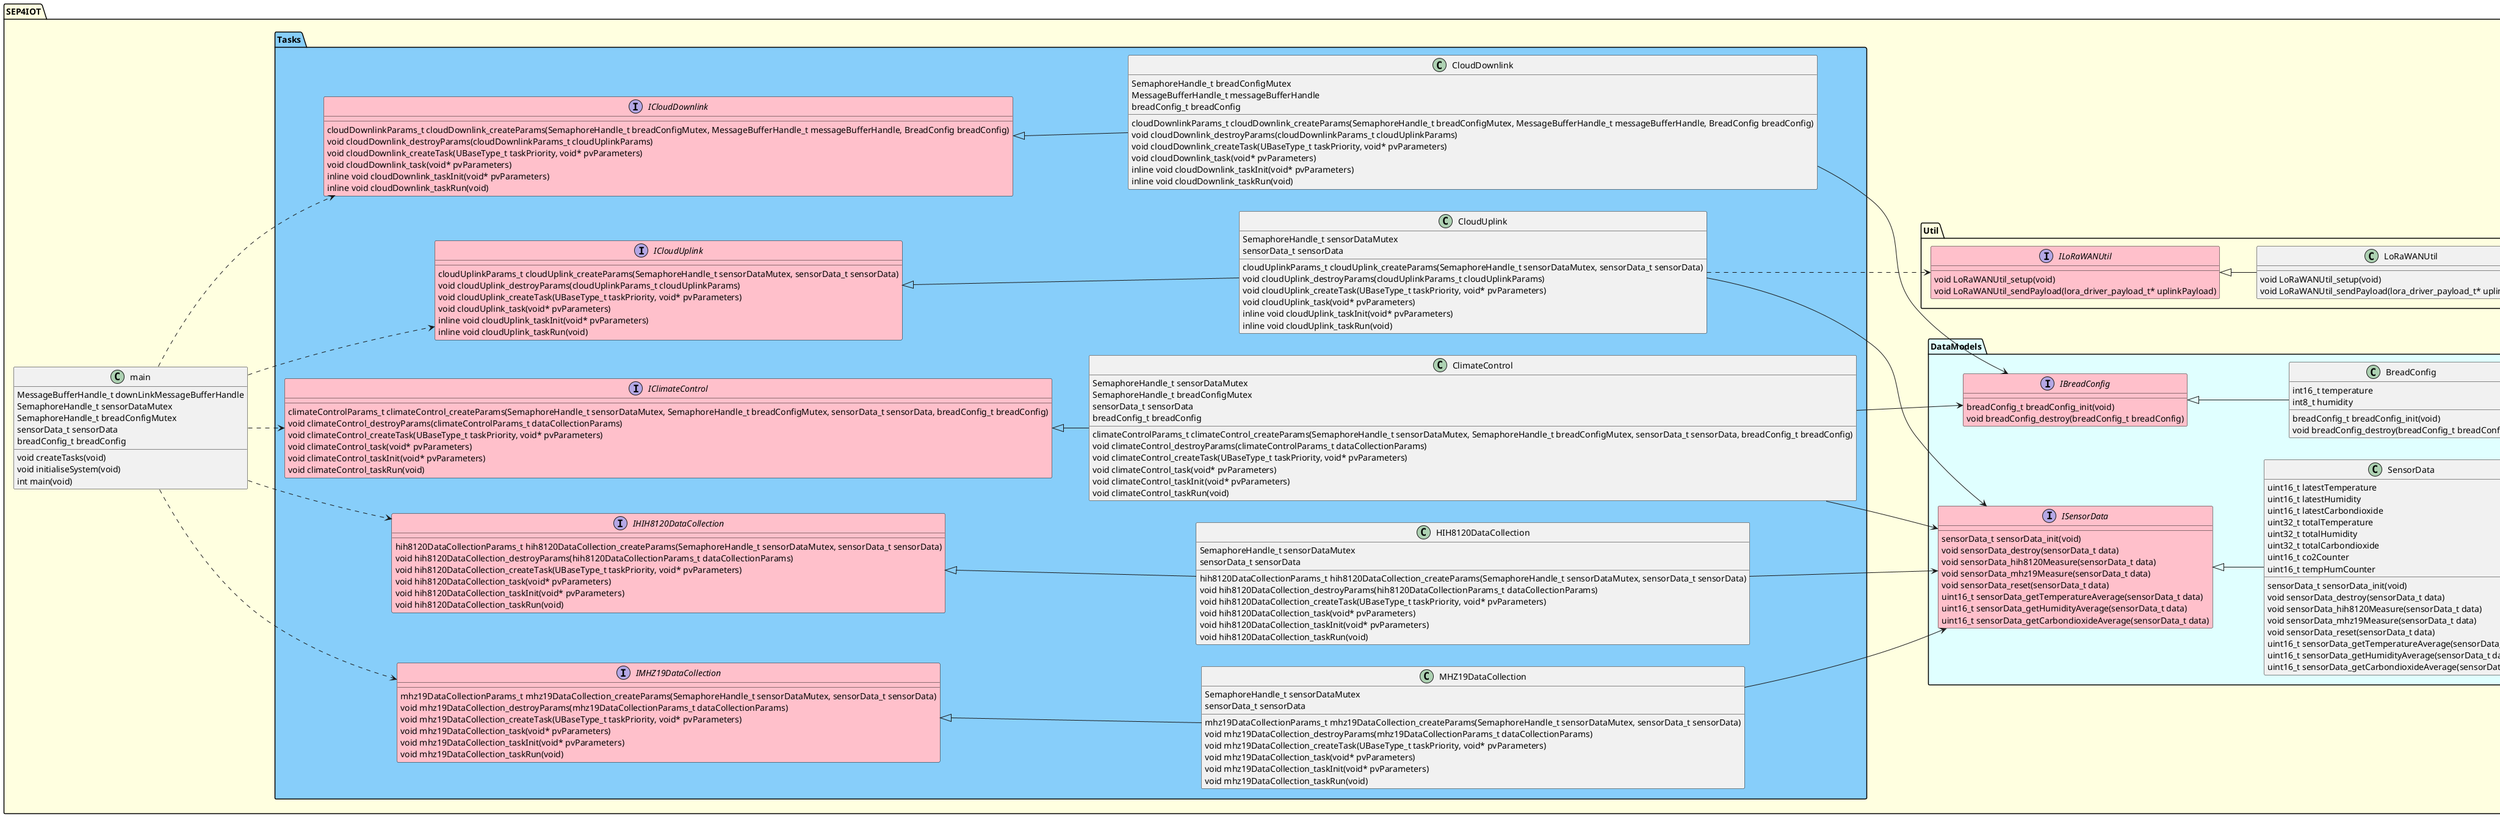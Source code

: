 @startuml ClassDiagram
namespace SEP4IOT #LightYellow {
  left to right direction

  class main {
    {field} MessageBufferHandle_t downLinkMessageBufferHandle
    {field} SemaphoreHandle_t sensorDataMutex
    {field} SemaphoreHandle_t breadConfigMutex
    {field} sensorData_t sensorData
    {field} breadConfig_t breadConfig
    {method} void createTasks(void)
    {method} void initialiseSystem(void)
    {method} int main(void)
  }

  namespace DataModels #LightCyan {
    interface ISensorData #Pink {
      {method} sensorData_t sensorData_init(void)
      {method} void sensorData_destroy(sensorData_t data)
      {method} void sensorData_hih8120Measure(sensorData_t data)
      {method} void sensorData_mhz19Measure(sensorData_t data)
      {method} void sensorData_reset(sensorData_t data)
      {method} uint16_t sensorData_getTemperatureAverage(sensorData_t data)
      {method} uint16_t sensorData_getHumidityAverage(sensorData_t data)
      {method} uint16_t sensorData_getCarbondioxideAverage(sensorData_t data)
    }
    
    class SensorData {
      {field} uint16_t latestTemperature
      {field} uint16_t latestHumidity
      {field} uint16_t latestCarbondioxide
      {field} uint32_t totalTemperature
      {field} uint32_t totalHumidity
      {field} uint32_t totalCarbondioxide
      {field} uint16_t co2Counter
      {field} uint16_t tempHumCounter
      {method} sensorData_t sensorData_init(void)
      {method} void sensorData_destroy(sensorData_t data)
      {method} void sensorData_hih8120Measure(sensorData_t data)
      {method} void sensorData_mhz19Measure(sensorData_t data)
      {method} void sensorData_reset(sensorData_t data)
      {method} uint16_t sensorData_getTemperatureAverage(sensorData_t data)
      {method} uint16_t sensorData_getHumidityAverage(sensorData_t data)
      {method} uint16_t sensorData_getCarbondioxideAverage(sensorData_t data)
    }

    interface IBreadConfig #Pink {
      {method} breadConfig_t breadConfig_init(void)
      {method} void breadConfig_destroy(breadConfig_t breadConfig)
    }

    class BreadConfig {
      {field} int16_t temperature
      {field} int8_t humidity
      {method} breadConfig_t breadConfig_init(void)
      {method} void breadConfig_destroy(breadConfig_t breadConfig)
    }
    IBreadConfig <|-- BreadConfig
    ISensorData <|-- SensorData
  }
  namespace Tasks #LightSkyBlue {

    interface IClimateControl #Pink {
      {method} climateControlParams_t climateControl_createParams(SemaphoreHandle_t sensorDataMutex, SemaphoreHandle_t breadConfigMutex, sensorData_t sensorData, breadConfig_t breadConfig)
      {method} void climateControl_destroyParams(climateControlParams_t dataCollectionParams)
      {method} void climateControl_createTask(UBaseType_t taskPriority, void* pvParameters)
      {method} void climateControl_task(void* pvParameters)
      {method} void climateControl_taskInit(void* pvParameters)
      {method} void climateControl_taskRun(void)
    }

    class ClimateControl {
      {field} SemaphoreHandle_t sensorDataMutex
      {field} SemaphoreHandle_t breadConfigMutex
      {field} sensorData_t sensorData
      {field} breadConfig_t breadConfig
      {method} climateControlParams_t climateControl_createParams(SemaphoreHandle_t sensorDataMutex, SemaphoreHandle_t breadConfigMutex, sensorData_t sensorData, breadConfig_t breadConfig)
      {method} void climateControl_destroyParams(climateControlParams_t dataCollectionParams)
      {method} void climateControl_createTask(UBaseType_t taskPriority, void* pvParameters)
      {method} void climateControl_task(void* pvParameters)
      {method} void climateControl_taskInit(void* pvParameters)
      {method} void climateControl_taskRun(void)
    }

    interface IHIH8120DataCollection #Pink {
      {method} hih8120DataCollectionParams_t hih8120DataCollection_createParams(SemaphoreHandle_t sensorDataMutex, sensorData_t sensorData)
      {method} void hih8120DataCollection_destroyParams(hih8120DataCollectionParams_t dataCollectionParams)
      {method} void hih8120DataCollection_createTask(UBaseType_t taskPriority, void* pvParameters)
      {method} void hih8120DataCollection_task(void* pvParameters)
      {method} void hih8120DataCollection_taskInit(void* pvParameters)
      {method} void hih8120DataCollection_taskRun(void)
    }

    class HIH8120DataCollection {
      {field} SemaphoreHandle_t sensorDataMutex
      {field} sensorData_t sensorData
      {method} hih8120DataCollectionParams_t hih8120DataCollection_createParams(SemaphoreHandle_t sensorDataMutex, sensorData_t sensorData)
      {method} void hih8120DataCollection_destroyParams(hih8120DataCollectionParams_t dataCollectionParams)
      {method} void hih8120DataCollection_createTask(UBaseType_t taskPriority, void* pvParameters)
      {method} void hih8120DataCollection_task(void* pvParameters)
      {method} void hih8120DataCollection_taskInit(void* pvParameters)
      {method} void hih8120DataCollection_taskRun(void)
    }
    
    interface IMHZ19DataCollection #Pink {
      {method} mhz19DataCollectionParams_t mhz19DataCollection_createParams(SemaphoreHandle_t sensorDataMutex, sensorData_t sensorData)
      {method} void mhz19DataCollection_destroyParams(mhz19DataCollectionParams_t dataCollectionParams)
      {method} void mhz19DataCollection_createTask(UBaseType_t taskPriority, void* pvParameters)
      {method} void mhz19DataCollection_task(void* pvParameters)
      {method} void mhz19DataCollection_taskInit(void* pvParameters)
      {method} void mhz19DataCollection_taskRun(void)
    }

    class MHZ19DataCollection {
      {field} SemaphoreHandle_t sensorDataMutex
      {field} sensorData_t sensorData
      {method} mhz19DataCollectionParams_t mhz19DataCollection_createParams(SemaphoreHandle_t sensorDataMutex, sensorData_t sensorData)
      {method} void mhz19DataCollection_destroyParams(mhz19DataCollectionParams_t dataCollectionParams)
      {method} void mhz19DataCollection_createTask(UBaseType_t taskPriority, void* pvParameters)
      {method} void mhz19DataCollection_task(void* pvParameters)
      {method} void mhz19DataCollection_taskInit(void* pvParameters)
      {method} void mhz19DataCollection_taskRun(void)
    }

    interface ICloudUplink #Pink {
      {method} cloudUplinkParams_t cloudUplink_createParams(SemaphoreHandle_t sensorDataMutex, sensorData_t sensorData)
      {method} void cloudUplink_destroyParams(cloudUplinkParams_t cloudUplinkParams)
      {method} void cloudUplink_createTask(UBaseType_t taskPriority, void* pvParameters)
      {method} void cloudUplink_task(void* pvParameters)
      {method} inline void cloudUplink_taskInit(void* pvParameters)
      {method} inline void cloudUplink_taskRun(void)
    }

    class CloudUplink {
      {field} SemaphoreHandle_t sensorDataMutex
      {field} sensorData_t sensorData
      {method} cloudUplinkParams_t cloudUplink_createParams(SemaphoreHandle_t sensorDataMutex, sensorData_t sensorData)
      {method} void cloudUplink_destroyParams(cloudUplinkParams_t cloudUplinkParams)
      {method} void cloudUplink_createTask(UBaseType_t taskPriority, void* pvParameters)
      {method} void cloudUplink_task(void* pvParameters)
      {method} inline void cloudUplink_taskInit(void* pvParameters)
      {method} inline void cloudUplink_taskRun(void)
    }

    interface ICloudDownlink #Pink {
      {method} cloudDownlinkParams_t cloudDownlink_createParams(SemaphoreHandle_t breadConfigMutex, MessageBufferHandle_t messageBufferHandle, BreadConfig breadConfig)
      {method} void cloudDownlink_destroyParams(cloudDownlinkParams_t cloudUplinkParams)
      {method} void cloudDownlink_createTask(UBaseType_t taskPriority, void* pvParameters)
      {method} void cloudDownlink_task(void* pvParameters)
      {method} inline void cloudDownlink_taskInit(void* pvParameters)
      {method} inline void cloudDownlink_taskRun(void)
    }

    class CloudDownlink {
      {field} SemaphoreHandle_t breadConfigMutex
      {field} MessageBufferHandle_t messageBufferHandle
      {field} breadConfig_t breadConfig
      {method} cloudDownlinkParams_t cloudDownlink_createParams(SemaphoreHandle_t breadConfigMutex, MessageBufferHandle_t messageBufferHandle, BreadConfig breadConfig)
      {method} void cloudDownlink_destroyParams(cloudDownlinkParams_t cloudUplinkParams)
      {method} void cloudDownlink_createTask(UBaseType_t taskPriority, void* pvParameters)
      {method} void cloudDownlink_task(void* pvParameters)
      {method} inline void cloudDownlink_taskInit(void* pvParameters)
      {method} inline void cloudDownlink_taskRun(void)
    }

    ICloudDownlink <|-- CloudDownlink
    ICloudUplink <|-- CloudUplink
    IHIH8120DataCollection <|-- HIH8120DataCollection
    IMHZ19DataCollection <|-- MHZ19DataCollection
    IClimateControl <|-- ClimateControl
  }

  namespace Util {
    interface ILoRaWANUtil #Pink {
      {method} void LoRaWANUtil_setup(void)
      {method} void LoRaWANUtil_sendPayload(lora_driver_payload_t* uplinkPayload)
    }
    
    class LoRaWANUtil {
      {method} void LoRaWANUtil_setup(void)
      {method} void LoRaWANUtil_sendPayload(lora_driver_payload_t* uplinkPayload)
    }
    ILoRaWANUtil <|-- LoRaWANUtil
  }

  SEP4IOT.main ..> SEP4IOT.Tasks.ICloudUplink
  SEP4IOT.main ..> SEP4IOT.Tasks.ICloudDownlink
  SEP4IOT.main ..> SEP4IOT.Tasks.IHIH8120DataCollection
  SEP4IOT.main ..> SEP4IOT.Tasks.IMHZ19DataCollection
  SEP4IOT.main ..> SEP4IOT.Tasks.IClimateControl
  SEP4IOT.Tasks.CloudUplink ---> SEP4IOT.DataModels.ISensorData
  SEP4IOT.Tasks.CloudUplink ...> SEP4IOT.Util.ILoRaWANUtil
  SEP4IOT.Tasks.HIH8120DataCollection ---> SEP4IOT.DataModels.ISensorData
  SEP4IOT.Tasks.MHZ19DataCollection ---> SEP4IOT.DataModels.ISensorData
  SEP4IOT.Tasks.ClimateControl ---> SEP4IOT.DataModels.ISensorData
  SEP4IOT.Tasks.ClimateControl ---> SEP4IOT.DataModels.IBreadConfig
  SEP4IOT.Tasks.CloudDownlink ---> SEP4IOT.DataModels.IBreadConfig
}
@enduml
